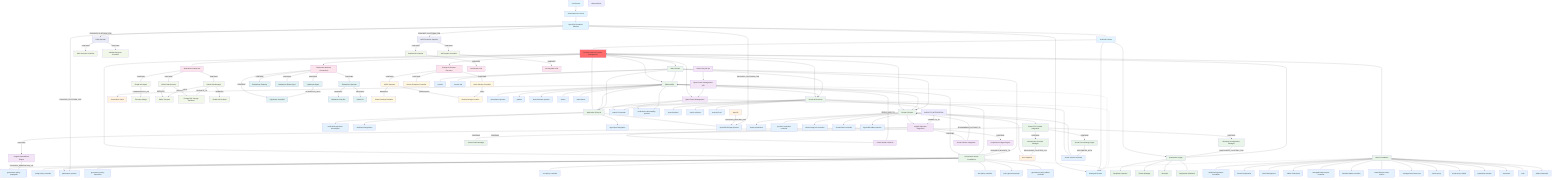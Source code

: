 graph TB
    %% RHACM High-Level Subsystem Dependencies
    %% Foundation Infrastructure
    OCP[OpenShift Container Platform]
    K8S[Kubernetes API Server]
    ETCD[etcd Cluster]
    
    %% Central RHACM System
    ACM[Red Hat Advanced Cluster Management]
    
    %% Core OCM Foundation (Enhanced)
    OCM[Open Cluster Management]
    HUB[ACM Hub Cluster]
    SPOKE[Managed Clusters]
    
    %% Enhanced OCM API Foundation
    OCM_API[Open Cluster Management API]
    CLUSTER_LIFECYCLE_API[cluster-lifecycle-api]
    
    %% Multicluster Engine Foundation Layer (Level 1.5)
    MCE[Multicluster Engine]
    BACKPLANE_OPERATOR[Backplane Operator]
    CLUSTER_MANAGER[Cluster Manager]
    KLUSTERLET[Klusterlet]
    REGISTRATION_WEBHOOK[Registration Webhook]
    
    %% Major ACM Subsystems (Level 2)
    GRC[Governance Risk & Compliance]
    APP[Application Lifecycle]
    OBS[Observability]
    CLUSTER[Cluster Lifecycle]
    SEARCH[Search & Discovery]
    CONSOLE[Web Console]
    SERVER_FOUNDATION[Server Foundation]
    
    %% Enterprise Extensions (Level 2)
    GLOBAL_HUB[Multicluster Global Hub]
    SUBMARINER[Submariner Network Connectivity]
    BACKUP_RESTORE[Backup & Disaster Recovery]
    
    %% Enhanced Foundation Controllers
    FOUNDATION[multicloud-operators-foundation]
    REGISTRATION[Cluster Registration]
    WORK[Work Management]
    ADDON[Addon Framework]
    
    %% Enhanced Import and Management
    MANAGEDCLUSTER_IMPORT_CTRL[managedcluster-import-controller]
    KLUSTERLET_ADDON_CTRL[klusterlet-addon-controller]
    
    %% Enhanced Metrics and Monitoring
    CLUSTERLIFECYCLE_STATE_METRICS[clusterlifecycle-state-metrics]
    
    %% Enhanced Security and Access
    MANAGED_SERVICEACCOUNT[managed-serviceaccount]
    CLUSTER_PROXY[cluster-proxy]
    CLUSTER_PROXY_ADDON[cluster-proxy-addon]
    
    %% External Dependencies
    HIVE[Hive Operator]
    ARGO[ArgoCD]
    PROMETHEUS[Prometheus Stack]
    
    %% OpenShift Platform Operator Integrations
    AWX_OPERATOR[AWX Operator]
    AWX_RESOURCE_OPERATOR[AWX Resource Operator]
    
    %% AWX Operator Internal Components
    AWX_INSTANCE_CONTROLLER[AWX Instance Controller]
    AWX_MESHINGRESS_CONTROLLER[AWXMeshIngress Controller]
    ANSIBLE_JOB_CONTROLLER[AnsibleJob Controller]
    JOB_TEMPLATE_CONTROLLER[JobTemplate Controller]
    
    %% AWX CRDs (referenced from cluster subsystem)
    ANSIBLE_JOB_CRD[AnsibleJob CRD]
    JOB_TEMPLATE_CRD[JobTemplate CRD]
    
    %% Multicluster Global Hub Internal Components
    GLOBAL_HUB_OPERATOR[Global Hub Operator]
    GLOBAL_HUB_MANAGER[Global Hub Manager]
    GLOBAL_HUB_AGENT[Global Hub Agent]
    TRANSPORT_BRIDGE[Transport Bridge]
    KAFKA_TRANSPORT[Kafka Transport]
    POSTGRES_STORAGE[PostgreSQL Storage Backend]
    GLOBAL_HUB_GRAFANA[Global Hub Grafana]
    
    %% Submariner Network Components
    SUBMARINER_OPERATOR[Submariner Operator]
    SUBMARINER_GATEWAY[Submariner Gateway]
    SUBMARINER_ROUTE_AGENT[Submariner Route Agent]
    LIGHTHOUSE_AGENT[Lighthouse Agent]
    LIGHTHOUSE_COREDNS[Lighthouse CoreDNS]
    GLOBALNET_CONTROLLER[Globalnet Controller]
    SUBCTL_CLI[Subctl CLI]
    
    %% Backup & Disaster Recovery Components
    OADP_OPERATOR[OADP Operator]
    VELERO_BACKUP_CONTROLLER[Velero Backup Controller]
    VOLUME_SNAPSHOT_CONTROLLER[Volume Snapshot Controller]
    CLUSTER_BACKUP_SCHEDULE[Cluster Backup Schedule]
    BACKUP_STORAGE_LOCATION[Backup Storage Location]
    
    %% Cluster API (CAPI) Integration Components (ACM-Relevant Only)
    CAPI_PROVIDER_INTEGRATION[Cluster API Provider Integration]
    INFRASTRUCTURE_PROVIDER_MANAGER[Infrastructure Provider Manager]
    CLUSTER_PROVISIONING_ENGINE[Cluster Provisioning Engine]
    BOOTSTRAP_CONFIG_MANAGER[Bootstrap Configuration Manager]
    CONTROL_PLANE_MANAGER[Control Plane Manager]
    
    %% Red Hat Insights Integration Components (ACM-Relevant Only)
    INSIGHTS_OPERATOR_INTEGRATION[Insights Operator Integration]
    CLUSTER_HEALTH_COLLECTOR[Cluster Health Collector]
    COMPLIANCE_INSIGHTS_ENGINE[Compliance Insights Engine]
    CLUSTER_ADVISOR_INTEGRATION[Cluster Advisor Integration]
    INSIGHTS_REMEDIATION_ENGINE[Insights Remediation Engine]
    
    %% Infrastructure Dependencies
    ETCD --> K8S
    K8S --> OCP
    OCP --> HUB
    OCP --> SPOKE
    
    %% Central ACM System Architecture - Hierarchical Structure
    HUB --> ACM
    ACM --> OCM
    
    %% MCE Foundation Layer Dependencies
    HUB --> MCE
    MCE --> BACKPLANE_OPERATOR
    MCE --> CLUSTER_MANAGER
    MCE --> KLUSTERLET
    MCE --> REGISTRATION_WEBHOOK
    
    %% ACM builds upon MCE Foundation
    MCE --> ACM
    
    %% ACM Subsystems Branch Out
    ACM --> GRC
    ACM --> APP
    ACM --> OBS
    ACM --> CLUSTER
    ACM --> SEARCH
    ACM --> CONSOLE
    ACM --> SERVER_FOUNDATION
    
    %% Enterprise Extensions Branch from ACM
    ACM --> GLOBAL_HUB
    ACM --> SUBMARINER
    ACM --> BACKUP_RESTORE
    
    %% CAPI and Insights Integration Extensions
    CLUSTER --> CAPI_PROVIDER_INTEGRATION
    CLUSTER --> INSIGHTS_OPERATOR_INTEGRATION
    
    %% OCM Infrastructure Layer with Component Enablement
    OCM_API --> OCM
    CLUSTER_LIFECYCLE_API --> OCM_API
    
    %% OCM enables key subsystem operators
    OCM --> SEARCH_V2_OPERATOR
    OCM --> MCO_OPERATOR
    OCM --> CLUSTER_CURATOR_CTRL
    
    %% Server Foundation Components Branch from SERVER_FOUNDATION
    SERVER_FOUNDATION --> FOUNDATION
    SERVER_FOUNDATION --> REGISTRATION
    SERVER_FOUNDATION --> WORK
    SERVER_FOUNDATION --> ADDON
    SERVER_FOUNDATION --> MANAGEDCLUSTER_IMPORT_CTRL
    SERVER_FOUNDATION --> KLUSTERLET_ADDON_CTRL
    SERVER_FOUNDATION --> CLUSTERLIFECYCLE_STATE_METRICS
    SERVER_FOUNDATION --> MANAGED_SERVICEACCOUNT
    SERVER_FOUNDATION --> CLUSTER_PROXY
    SERVER_FOUNDATION --> CLUSTER_PROXY_ADDON
    SERVER_FOUNDATION --> REGISTRATION_OPERATOR
    SERVER_FOUNDATION --> PLACEMENT
    SERVER_FOUNDATION --> WORK_FRAMEWORK
    SERVER_FOUNDATION --> ADDON_FRAMEWORK
    
    %% Core Application Lifecycle Components (for subsystem connectivity)
    MULTICLOUD_OPS_SUBSCRIPTION[multicloud-operators-subscription]
    MULTICLOUD_INTEGRATIONS[multicloud-integrations]
    ARGOCD_PULL_INTEGRATION[argocd-pull-integration]
    GITOPS_OPERATOR[OpenShift GitOps Operator]
    
    %% Core Governance Components (for subsystem hierarchy)
    GOV_POLICY_PROP[governance-policy-propagator]
    CONFIG_POLICY_CTRL[config-policy-controller]
    GATEKEEPER_OP[gatekeeper-operator]
    GOV_POLICY_FRAMEWORK[governance-policy-framework]
    CERT_POLICY_CTRL[cert-policy-controller]
    IAM_POLICY_CTRL[iam-policy-controller]
    POLICY_GEN[policy-generator-plugin]
    GOV_POLICY_ADDON_CTRL[governance-policy-addon-controller]
    
    %% Core Cluster Components (for subsystem hierarchy)  
    CLUSTER_CURATOR_CTRL[cluster-curator-controller]
    CLUSTER_PERMISSION[cluster-permission]
    PROVIDER_CREDENTIAL_CTRL[provider-credential-controller]
    CLUSTER_IMAGESET_CTRL[cluster-image-set-controller]
    CLUSTERCLAIMS_CTRL[clusterclaims-controller]
    HYPERSHIFT_ADDON_OP[hypershift-addon-operator]
    
    %% Core Observability Components (for subsystem hierarchy)
    MCO_OPERATOR[multicluster-observability-operator]
    PROMETHEUS_OP[prometheus-operator]
    GRAFANA[grafana]
    
    %% Core Search Components (for subsystem hierarchy)
    SEARCH_V2_OPERATOR[search-v2-operator]
    SEARCH_INDEXER[search-indexer]
    SEARCH_COLLECTOR[search-collector]
    SEARCH_V2_API[search-v2-api]
    
    %% Core Console Components (for subsystem hierarchy)
    CONSOLE_COMPONENT[console]
    CONSOLE_API[console-api]
    
    %% Enhanced Observability Components
    OBSERVATORIUM_OP[observatorium-operator]
    OBSERVATORIUM[observatorium]
    THANOS[thanos]
    KUBE_THANOS[kube-thanos]
    
    %% Additional Critical Foundation Components
    REGISTRATION_OPERATOR[registration-operator]
    PLACEMENT[placement]
    WORK_FRAMEWORK[work]
    ADDON_FRAMEWORK[addon-framework]
    
    %% Hierarchical Subsystem Structure - Components Branch from Subsystems
    %% Application Lifecycle Components
    APP --> MULTICLOUD_OPS_SUBSCRIPTION
    APP --> MULTICLOUD_INTEGRATIONS
    APP --> ARGOCD_PULL_INTEGRATION
    APP --> GITOPS_OPERATOR
    
    %% Governance Components
    GRC --> GOV_POLICY_PROP
    GRC --> CONFIG_POLICY_CTRL
    GRC --> GATEKEEPER_OP
    GRC --> GOV_POLICY_FRAMEWORK
    GRC --> CERT_POLICY_CTRL
    GRC --> IAM_POLICY_CTRL
    GRC --> POLICY_GEN
    GRC --> GOV_POLICY_ADDON_CTRL
    
    %% Cluster Lifecycle Components
    CLUSTER --> CLUSTER_CURATOR_CTRL
    CLUSTER --> CLUSTER_PERMISSION
    CLUSTER --> PROVIDER_CREDENTIAL_CTRL
    CLUSTER --> CLUSTER_IMAGESET_CTRL
    CLUSTER --> CLUSTERCLAIMS_CTRL
    CLUSTER --> HYPERSHIFT_ADDON_OP
    
    %% Observability Components
    OBS --> MCO_OPERATOR
    OBS --> OBSERVATORIUM_OP
    OBS --> PROMETHEUS_OP
    OBS --> GRAFANA
    OBS --> THANOS
    OBS --> KUBE_THANOS
    
    %% Search Components
    SEARCH --> SEARCH_V2_OPERATOR
    SEARCH --> SEARCH_INDEXER
    SEARCH --> SEARCH_COLLECTOR
    SEARCH --> SEARCH_V2_API
    
    %% Console Components
    CONSOLE --> CONSOLE_COMPONENT
    CONSOLE --> CONSOLE_API
    
    %% External Dependencies (properly connected)
    CLUSTER --> HIVE
    OBS --> PROMETHEUS
    
    %% FIXED: ArgoCD properly connected to GitOps Operator (not generic APP subsystem)
    ARGO -->|PROVIDES_RUNTIME_FOR| GITOPS_OPERATOR
    
    %% Cross-Subsystem Integration (Data Collection & Display)
    %% Observability collects metrics from all subsystems
    OBS --> GRC
    OBS --> APP
    OBS --> CLUSTER
    OBS --> SEARCH
    
    %% Search indexes resources from all subsystems
    SEARCH --> GRC
    SEARCH --> APP
    
    %% OpenShift Platform Operator Connections
    OCP -->|PROVIDES_PLATFORM_FOR| GATEKEEPER_OP
    OCP -->|PROVIDES_PLATFORM_FOR| GITOPS_OPERATOR
    OCP -->|PROVIDES_PLATFORM_FOR| AWX_OPERATOR
    OCP -->|PROVIDES_PLATFORM_FOR| AWX_RESOURCE_OPERATOR
    
    %% AWX Operator Internal Architecture
    AWX_OPERATOR -->|CONTAINS| AWX_INSTANCE_CONTROLLER
    AWX_OPERATOR -->|CONTAINS| AWX_MESHINGRESS_CONTROLLER
    AWX_RESOURCE_OPERATOR -->|CONTAINS| ANSIBLE_JOB_CONTROLLER
    AWX_RESOURCE_OPERATOR -->|CONTAINS| JOB_TEMPLATE_CONTROLLER
    
    %% AWX Integration with Cluster Management
    ANSIBLE_JOB_CONTROLLER -->|MANAGES| ANSIBLE_JOB_CRD
    JOB_TEMPLATE_CONTROLLER -->|MANAGES| JOB_TEMPLATE_CRD
    
    %% Multicluster Global Hub Internal Architecture
    GLOBAL_HUB -->|CONTAINS| GLOBAL_HUB_OPERATOR
    GLOBAL_HUB -->|CONTAINS| GLOBAL_HUB_MANAGER
    GLOBAL_HUB -->|CONTAINS| GLOBAL_HUB_AGENT
    GLOBAL_HUB_OPERATOR -->|DEPLOYS| KAFKA_TRANSPORT
    GLOBAL_HUB_OPERATOR -->|DEPLOYS| POSTGRES_STORAGE
    GLOBAL_HUB_MANAGER -->|USES| KAFKA_TRANSPORT
    GLOBAL_HUB_MANAGER -->|PERSISTS_TO| POSTGRES_STORAGE
    GLOBAL_HUB_MANAGER -->|MANAGES| GLOBAL_HUB_GRAFANA
    GLOBAL_HUB_AGENT -->|COMMUNICATES_VIA| TRANSPORT_BRIDGE
    
    %% Submariner Network Architecture
    SUBMARINER -->|CONTAINS| SUBMARINER_OPERATOR
    SUBMARINER -->|CONTAINS| SUBMARINER_GATEWAY
    SUBMARINER -->|CONTAINS| SUBMARINER_ROUTE_AGENT
    SUBMARINER -->|CONTAINS| LIGHTHOUSE_AGENT
    SUBMARINER -->|CONTAINS| LIGHTHOUSE_COREDNS
    SUBMARINER_OPERATOR -->|MANAGES| GLOBALNET_CONTROLLER
    SUBMARINER_OPERATOR -->|PROVIDES| SUBCTL_CLI
    LIGHTHOUSE_AGENT -->|INTEGRATES_WITH| LIGHTHOUSE_COREDNS
    
    %% Backup & Disaster Recovery Architecture
    BACKUP_RESTORE -->|CONTAINS| OADP_OPERATOR
    BACKUP_RESTORE -->|CONTAINS| VELERO_BACKUP_CONTROLLER
    BACKUP_RESTORE -->|CONTAINS| VOLUME_SNAPSHOT_CONTROLLER
    OADP_OPERATOR -->|MANAGES| CLUSTER_BACKUP_SCHEDULE
    OADP_OPERATOR -->|CONFIGURES| BACKUP_STORAGE_LOCATION
    VELERO_BACKUP_CONTROLLER -->|USES| BACKUP_STORAGE_LOCATION
    
    %% Cluster API (CAPI) Integration Architecture
    CAPI_PROVIDER_INTEGRATION -->|CONTAINS| INFRASTRUCTURE_PROVIDER_MANAGER
    CAPI_PROVIDER_INTEGRATION -->|CONTAINS| CLUSTER_PROVISIONING_ENGINE
    CAPI_PROVIDER_INTEGRATION -->|CONTAINS| BOOTSTRAP_CONFIG_MANAGER
    CAPI_PROVIDER_INTEGRATION -->|CONTAINS| CONTROL_PLANE_MANAGER
    INFRASTRUCTURE_PROVIDER_MANAGER -->|PROVISIONS_CLUSTERS_VIA| HIVE
    CLUSTER_PROVISIONING_ENGINE -->|INTEGRATES_WITH| CLUSTER_CURATOR_CTRL
    BOOTSTRAP_CONFIG_MANAGER -->|CONFIGURES_CLUSTERS_FOR| MCE
    
    %% Red Hat Insights Integration Architecture
    INSIGHTS_OPERATOR_INTEGRATION -->|CONTAINS| CLUSTER_HEALTH_COLLECTOR
    INSIGHTS_OPERATOR_INTEGRATION -->|CONTAINS| COMPLIANCE_INSIGHTS_ENGINE
    INSIGHTS_OPERATOR_INTEGRATION -->|CONTAINS| CLUSTER_ADVISOR_INTEGRATION
    INSIGHTS_OPERATOR_INTEGRATION -->|CONTAINS| INSIGHTS_REMEDIATION_ENGINE
    CLUSTER_HEALTH_COLLECTOR -->|FEEDS_DATA_TO| OBS
    COMPLIANCE_INSIGHTS_ENGINE -->|PROVIDES_INSIGHTS_TO| GRC
    CLUSTER_ADVISOR_INTEGRATION -->|RECOMMENDS_ACTIONS_TO| CLUSTER
    INSIGHTS_REMEDIATION_ENGINE -->|TRIGGERS_REMEDIATION_VIA| GOV_POLICY_PROP
    
    SEARCH --> CLUSTER
    
    %% Console displays data from all subsystems
    CONSOLE --> GRC
    CONSOLE --> APP
    CONSOLE --> OBS
    CONSOLE --> CLUSTER
    CONSOLE --> SEARCH
    
    %% Console Integration with Red Hat Insights (cross-subsystem)
    INSIGHTS_INTEGRATION -->|CONNECTS_TO| INSIGHTS_OPERATOR_INTEGRATION
    
    %% Hub-Spoke Communication Patterns
    HUB --> SPOKE
    
    %% Cross-cluster subsystem communication (dotted lines for hub-to-spoke)
    SERVER_FOUNDATION -.-> SPOKE
    GRC -.-> SPOKE
    OBS -.-> SPOKE
    SEARCH -.-> SPOKE
    
    %% Standardized Styling
    classDef infrastructure fill:#e1f5fe
    classDef central fill:#ff6b6b
    classDef subsystem fill:#e8f5e8
    classDef controller fill:#e3f2fd
    classDef external fill:#fff3e0
    classDef foundation fill:#f3e5f5
    classDef mce_foundation fill:#e8f5e8
    classDef enterprise fill:#fce4ec
    classDef global_hub fill:#f1f8e9
    classDef networking fill:#e0f2f1
    classDef backup fill:#fff8e1
    classDef capi fill:#e8f5e8
    classDef insights fill:#f3e5f5
    classDef openshift_operators fill:#e8eaf6
    classDef awx_controllers fill:#f1f8e9
    classDef awx_crds fill:#fce4ec
    
    class ETCD,K8S,OCP,HUB,SPOKE infrastructure
    class ACM central
    class GRC,APP,OBS,CLUSTER,SEARCH,CONSOLE,SERVER_FOUNDATION subsystem
    class HIVE,ARGO,PROMETHEUS external
    class MCE,BACKPLANE_OPERATOR,CLUSTER_MANAGER,KLUSTERLET,REGISTRATION_WEBHOOK mce_foundation
    class GLOBAL_HUB,SUBMARINER,BACKUP_RESTORE enterprise
    class GLOBAL_HUB_OPERATOR,GLOBAL_HUB_MANAGER,GLOBAL_HUB_AGENT,TRANSPORT_BRIDGE,KAFKA_TRANSPORT,POSTGRES_STORAGE,GLOBAL_HUB_GRAFANA global_hub
    class SUBMARINER_OPERATOR,SUBMARINER_GATEWAY,SUBMARINER_ROUTE_AGENT,LIGHTHOUSE_AGENT,LIGHTHOUSE_COREDNS,GLOBALNET_CONTROLLER,SUBCTL_CLI networking
    class OADP_OPERATOR,VELERO_BACKUP_CONTROLLER,VOLUME_SNAPSHOT_CONTROLLER,CLUSTER_BACKUP_SCHEDULE,BACKUP_STORAGE_LOCATION backup
    class CAPI_PROVIDER_INTEGRATION,INFRASTRUCTURE_PROVIDER_MANAGER,CLUSTER_PROVISIONING_ENGINE,BOOTSTRAP_CONFIG_MANAGER,CONTROL_PLANE_MANAGER capi
    class INSIGHTS_OPERATOR_INTEGRATION,CLUSTER_HEALTH_COLLECTOR,COMPLIANCE_INSIGHTS_ENGINE,CLUSTER_ADVISOR_INTEGRATION,INSIGHTS_REMEDIATION_ENGINE insights
    class GATEKEEPER_OP,GITOPS_OPERATOR,AWX_OPERATOR,AWX_RESOURCE_OPERATOR openshift_operators
    class AWX_INSTANCE_CONTROLLER,AWX_MESHINGRESS_CONTROLLER,ANSIBLE_JOB_CONTROLLER,JOB_TEMPLATE_CONTROLLER awx_controllers
    class ANSIBLE_JOB_CRD,JOB_TEMPLATE_CRD awx_crds
    class OCM,OCM_API,CLUSTER_LIFECYCLE_API foundation
    
    %% All controllers/operators
    class MULTICLOUD_OPS_SUBSCRIPTION,MULTICLOUD_INTEGRATIONS,ARGOCD_PULL_INTEGRATION,GITOPS_OPERATOR controller
    class GOV_POLICY_PROP,CONFIG_POLICY_CTRL,GATEKEEPER_OP,GOV_POLICY_FRAMEWORK,CERT_POLICY_CTRL,IAM_POLICY_CTRL,POLICY_GEN,GOV_POLICY_ADDON_CTRL controller
    class CLUSTER_CURATOR_CTRL,CLUSTER_PERMISSION,PROVIDER_CREDENTIAL_CTRL,CLUSTER_IMAGESET_CTRL,CLUSTERCLAIMS_CTRL,HYPERSHIFT_ADDON_OP controller
    class MCO_OPERATOR,OBSERVATORIUM_OP,PROMETHEUS_OP,GRAFANA,THANOS,KUBE_THANOS controller
    class SEARCH_V2_OPERATOR,SEARCH_INDEXER,SEARCH_COLLECTOR,SEARCH_V2_API controller
    class CONSOLE_COMPONENT,CONSOLE_API controller
    class FOUNDATION,REGISTRATION,WORK,ADDON,MANAGEDCLUSTER_IMPORT_CTRL,KLUSTERLET_ADDON_CTRL controller
    class CLUSTERLIFECYCLE_STATE_METRICS,MANAGED_SERVICEACCOUNT,CLUSTER_PROXY,CLUSTER_PROXY_ADDON controller
    class REGISTRATION_OPERATOR,PLACEMENT,WORK_FRAMEWORK,ADDON_FRAMEWORK controller